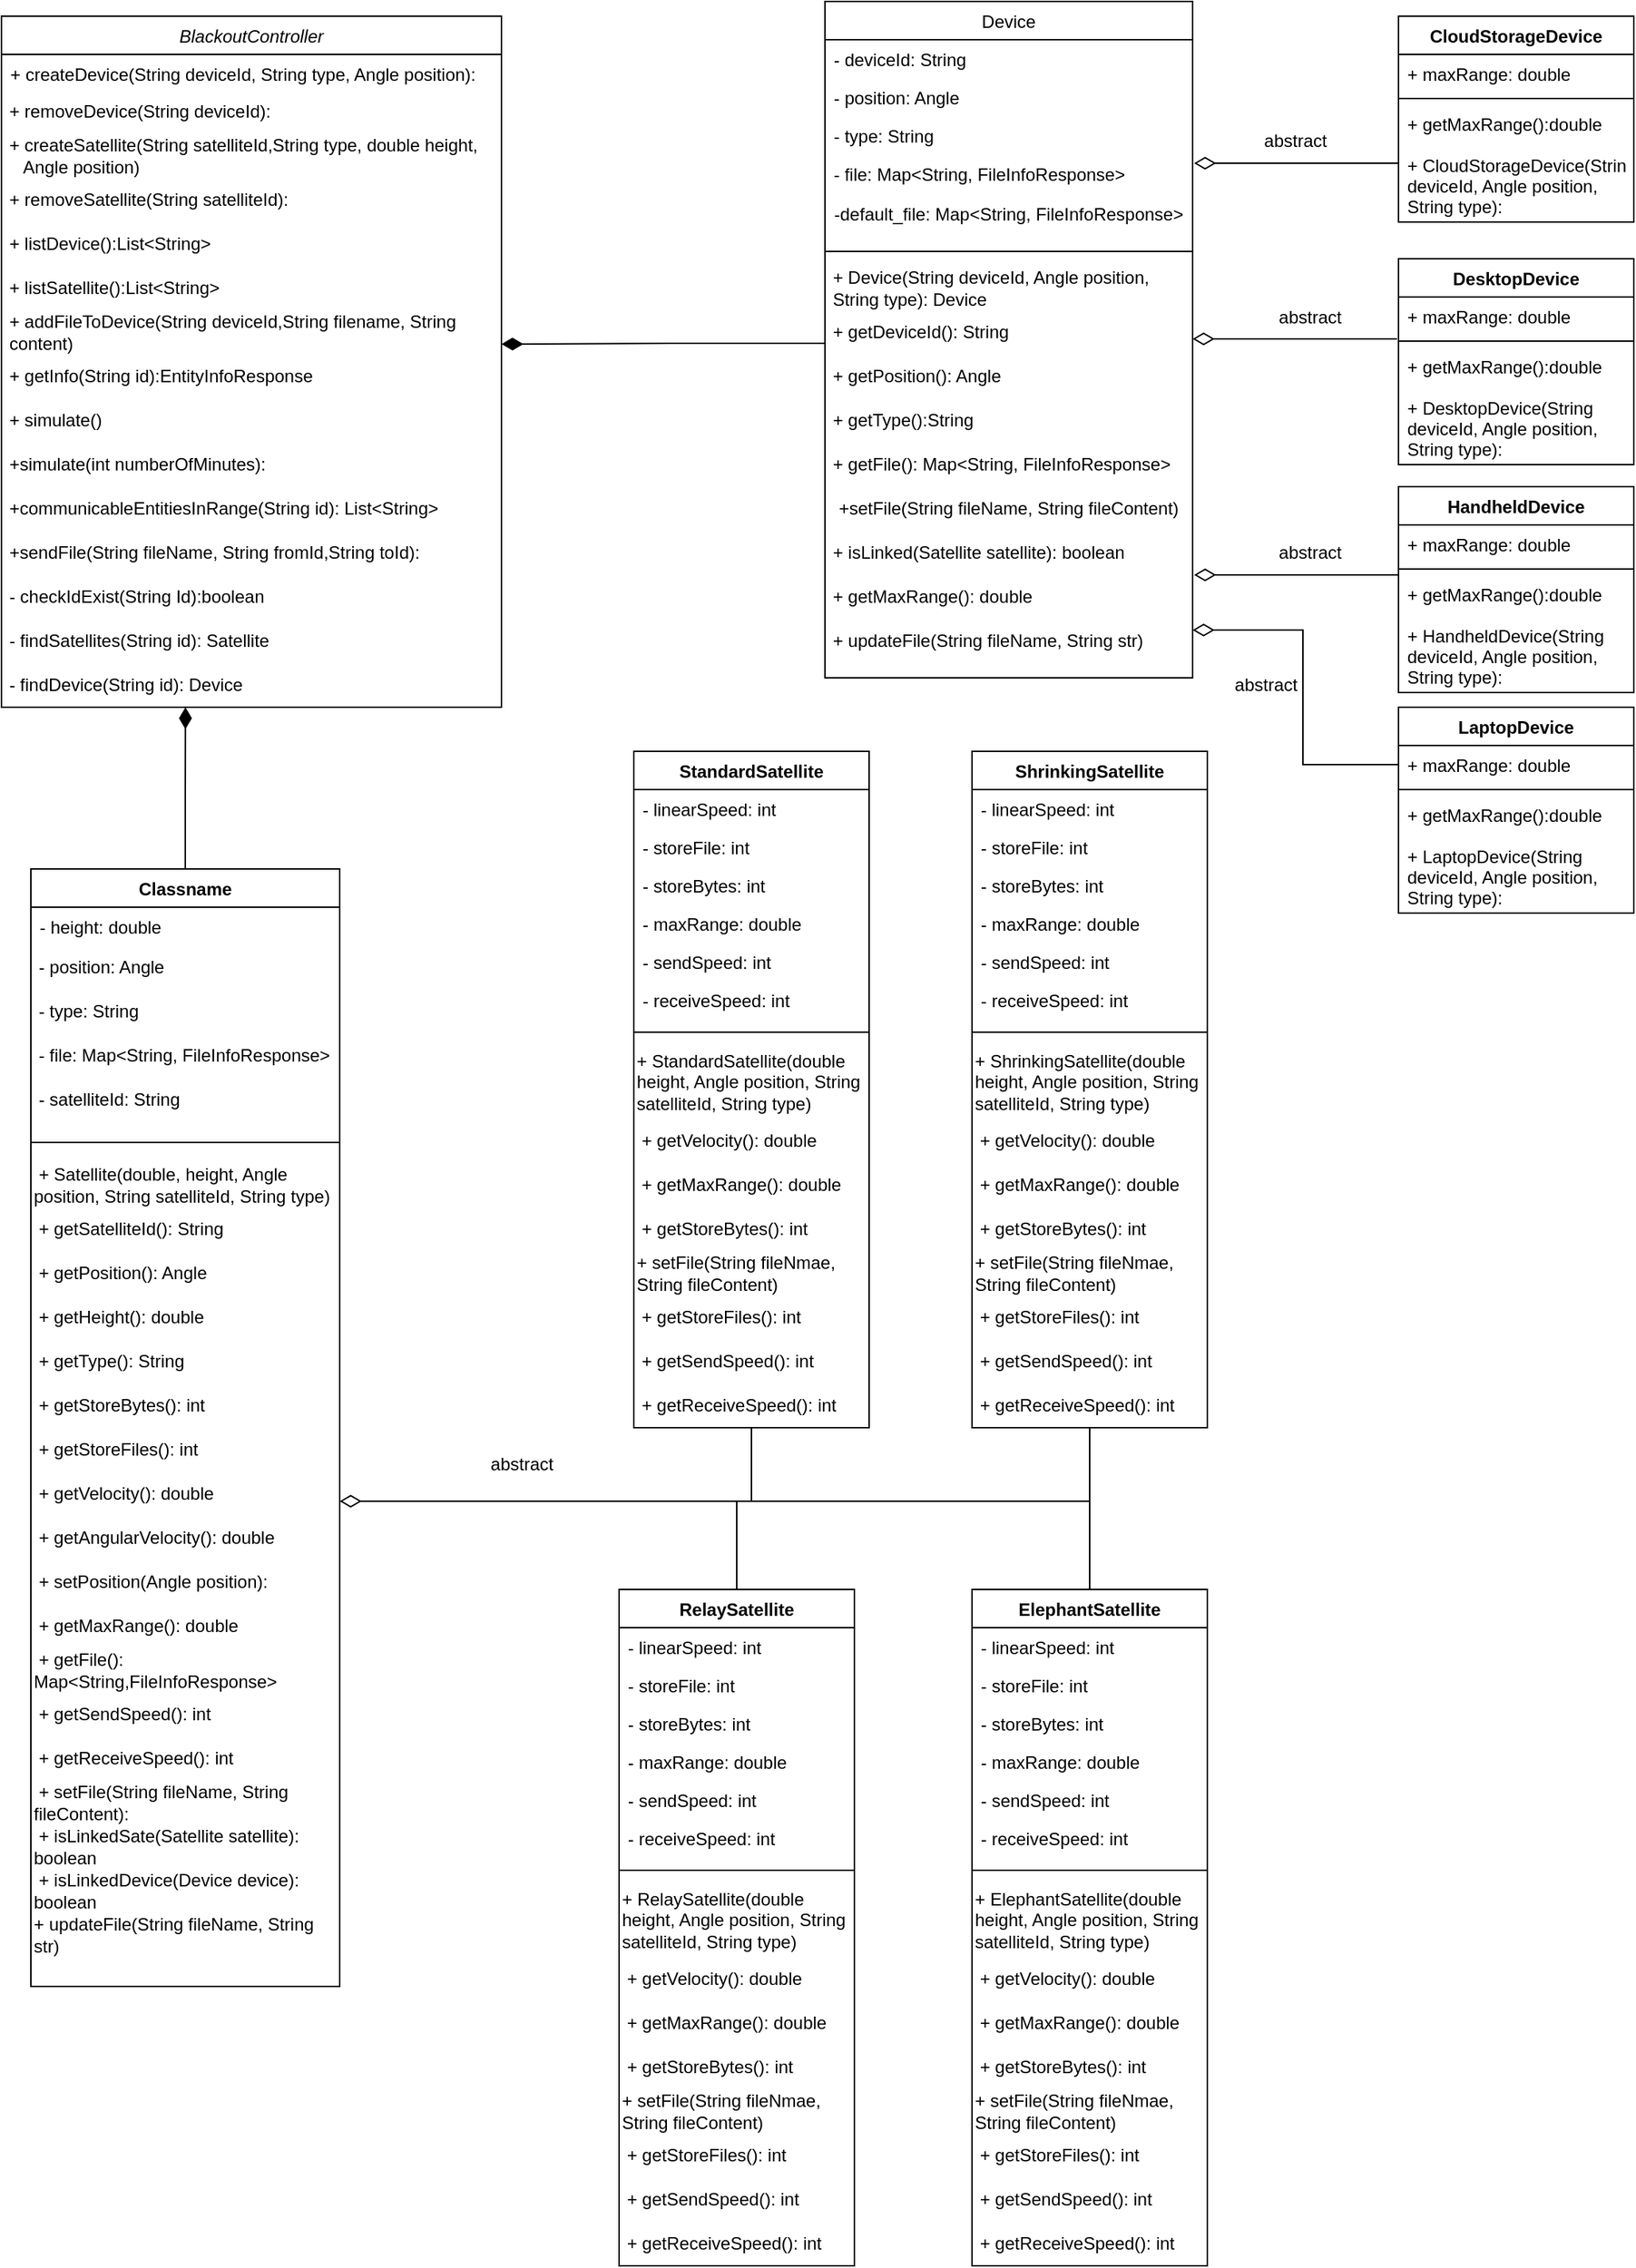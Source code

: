 <mxfile version="15.4.3" type="github">
  <diagram id="C5RBs43oDa-KdzZeNtuy" name="Page-1">
    <mxGraphModel dx="1422" dy="800" grid="1" gridSize="10" guides="1" tooltips="1" connect="1" arrows="1" fold="1" page="1" pageScale="1" pageWidth="827" pageHeight="1169" math="0" shadow="0">
      <root>
        <mxCell id="WIyWlLk6GJQsqaUBKTNV-0" />
        <mxCell id="WIyWlLk6GJQsqaUBKTNV-1" parent="WIyWlLk6GJQsqaUBKTNV-0" />
        <mxCell id="zkfFHV4jXpPFQw0GAbJ--0" value="BlackoutController" style="swimlane;fontStyle=2;align=center;verticalAlign=top;childLayout=stackLayout;horizontal=1;startSize=26;horizontalStack=0;resizeParent=1;resizeLast=0;collapsible=1;marginBottom=0;rounded=0;shadow=0;strokeWidth=1;" parent="WIyWlLk6GJQsqaUBKTNV-1" vertex="1">
          <mxGeometry x="30" y="10" width="340" height="470" as="geometry">
            <mxRectangle x="230" y="140" width="160" height="26" as="alternateBounds" />
          </mxGeometry>
        </mxCell>
        <mxCell id="zkfFHV4jXpPFQw0GAbJ--2" value="+ createDevice(String deviceId, String type, Angle position):" style="text;align=left;verticalAlign=top;spacingLeft=4;spacingRight=4;overflow=hidden;rotatable=0;points=[[0,0.5],[1,0.5]];portConstraint=eastwest;rounded=0;shadow=0;html=0;" parent="zkfFHV4jXpPFQw0GAbJ--0" vertex="1">
          <mxGeometry y="26" width="340" height="24" as="geometry" />
        </mxCell>
        <mxCell id="e4m-j2ss9lmUibt1OsKQ-3" value="&amp;nbsp;+ removeDevice(String deviceId):" style="text;html=1;strokeColor=none;fillColor=none;align=left;verticalAlign=middle;whiteSpace=wrap;rounded=0;" vertex="1" parent="zkfFHV4jXpPFQw0GAbJ--0">
          <mxGeometry y="50" width="340" height="30" as="geometry" />
        </mxCell>
        <mxCell id="e4m-j2ss9lmUibt1OsKQ-4" value="&amp;nbsp;+ createSatellite(String satelliteId,String type, double height,&lt;br&gt;&amp;nbsp; &amp;nbsp; Angle position)" style="text;html=1;strokeColor=none;fillColor=none;align=left;verticalAlign=middle;whiteSpace=wrap;rounded=0;" vertex="1" parent="zkfFHV4jXpPFQw0GAbJ--0">
          <mxGeometry y="80" width="340" height="30" as="geometry" />
        </mxCell>
        <mxCell id="e4m-j2ss9lmUibt1OsKQ-5" value="&amp;nbsp;+ removeSatellite(String satelliteId):" style="text;html=1;strokeColor=none;fillColor=none;align=left;verticalAlign=middle;whiteSpace=wrap;rounded=0;" vertex="1" parent="zkfFHV4jXpPFQw0GAbJ--0">
          <mxGeometry y="110" width="340" height="30" as="geometry" />
        </mxCell>
        <mxCell id="e4m-j2ss9lmUibt1OsKQ-6" value="&amp;nbsp;+ listDevice():List&amp;lt;String&amp;gt;" style="text;html=1;strokeColor=none;fillColor=none;align=left;verticalAlign=middle;whiteSpace=wrap;rounded=0;" vertex="1" parent="zkfFHV4jXpPFQw0GAbJ--0">
          <mxGeometry y="140" width="340" height="30" as="geometry" />
        </mxCell>
        <mxCell id="e4m-j2ss9lmUibt1OsKQ-7" value="&amp;nbsp;+ listSatellite():List&amp;lt;String&amp;gt;" style="text;html=1;strokeColor=none;fillColor=none;align=left;verticalAlign=middle;whiteSpace=wrap;rounded=0;" vertex="1" parent="zkfFHV4jXpPFQw0GAbJ--0">
          <mxGeometry y="170" width="340" height="30" as="geometry" />
        </mxCell>
        <mxCell id="e4m-j2ss9lmUibt1OsKQ-8" value="&amp;nbsp;+ addFileToDevice(String deviceId,String filename, String&amp;nbsp; &amp;nbsp; &amp;nbsp; &amp;nbsp; &amp;nbsp;content)" style="text;html=1;strokeColor=none;fillColor=none;align=left;verticalAlign=middle;whiteSpace=wrap;rounded=0;" vertex="1" parent="zkfFHV4jXpPFQw0GAbJ--0">
          <mxGeometry y="200" width="340" height="30" as="geometry" />
        </mxCell>
        <mxCell id="e4m-j2ss9lmUibt1OsKQ-9" value="&amp;nbsp;+ getInfo(String id):EntityInfoResponse" style="text;html=1;strokeColor=none;fillColor=none;align=left;verticalAlign=middle;whiteSpace=wrap;rounded=0;" vertex="1" parent="zkfFHV4jXpPFQw0GAbJ--0">
          <mxGeometry y="230" width="340" height="30" as="geometry" />
        </mxCell>
        <mxCell id="e4m-j2ss9lmUibt1OsKQ-10" value="&amp;nbsp;+ simulate()" style="text;html=1;strokeColor=none;fillColor=none;align=left;verticalAlign=middle;whiteSpace=wrap;rounded=0;" vertex="1" parent="zkfFHV4jXpPFQw0GAbJ--0">
          <mxGeometry y="260" width="340" height="30" as="geometry" />
        </mxCell>
        <mxCell id="e4m-j2ss9lmUibt1OsKQ-11" value="&amp;nbsp;+simulate(int numberOfMinutes):" style="text;html=1;strokeColor=none;fillColor=none;align=left;verticalAlign=middle;whiteSpace=wrap;rounded=0;" vertex="1" parent="zkfFHV4jXpPFQw0GAbJ--0">
          <mxGeometry y="290" width="340" height="30" as="geometry" />
        </mxCell>
        <mxCell id="e4m-j2ss9lmUibt1OsKQ-12" value="&amp;nbsp;+communicableEntitiesInRange(String id): List&amp;lt;String&amp;gt;" style="text;html=1;strokeColor=none;fillColor=none;align=left;verticalAlign=middle;whiteSpace=wrap;rounded=0;" vertex="1" parent="zkfFHV4jXpPFQw0GAbJ--0">
          <mxGeometry y="320" width="340" height="30" as="geometry" />
        </mxCell>
        <mxCell id="e4m-j2ss9lmUibt1OsKQ-13" value="&amp;nbsp;+sendFile(String fileName, String fromId,String toId):" style="text;html=1;strokeColor=none;fillColor=none;align=left;verticalAlign=middle;whiteSpace=wrap;rounded=0;" vertex="1" parent="zkfFHV4jXpPFQw0GAbJ--0">
          <mxGeometry y="350" width="340" height="30" as="geometry" />
        </mxCell>
        <mxCell id="e4m-j2ss9lmUibt1OsKQ-14" value="&amp;nbsp;-&amp;nbsp;checkIdExist(String Id):boolean" style="text;html=1;strokeColor=none;fillColor=none;align=left;verticalAlign=middle;whiteSpace=wrap;rounded=0;" vertex="1" parent="zkfFHV4jXpPFQw0GAbJ--0">
          <mxGeometry y="380" width="340" height="30" as="geometry" />
        </mxCell>
        <mxCell id="e4m-j2ss9lmUibt1OsKQ-15" value="&amp;nbsp;- findSatellites(String id): Satellite" style="text;html=1;strokeColor=none;fillColor=none;align=left;verticalAlign=middle;whiteSpace=wrap;rounded=0;" vertex="1" parent="zkfFHV4jXpPFQw0GAbJ--0">
          <mxGeometry y="410" width="340" height="30" as="geometry" />
        </mxCell>
        <mxCell id="e4m-j2ss9lmUibt1OsKQ-16" value="&amp;nbsp;- findDevice(String id): Device" style="text;html=1;strokeColor=none;fillColor=none;align=left;verticalAlign=middle;whiteSpace=wrap;rounded=0;" vertex="1" parent="zkfFHV4jXpPFQw0GAbJ--0">
          <mxGeometry y="440" width="340" height="30" as="geometry" />
        </mxCell>
        <mxCell id="zkfFHV4jXpPFQw0GAbJ--17" value="Device" style="swimlane;fontStyle=0;align=center;verticalAlign=top;childLayout=stackLayout;horizontal=1;startSize=26;horizontalStack=0;resizeParent=1;resizeLast=0;collapsible=1;marginBottom=0;rounded=0;shadow=0;strokeWidth=1;" parent="WIyWlLk6GJQsqaUBKTNV-1" vertex="1">
          <mxGeometry x="590" width="250" height="460" as="geometry">
            <mxRectangle x="550" y="140" width="160" height="26" as="alternateBounds" />
          </mxGeometry>
        </mxCell>
        <mxCell id="zkfFHV4jXpPFQw0GAbJ--18" value="- deviceId: String" style="text;align=left;verticalAlign=top;spacingLeft=4;spacingRight=4;overflow=hidden;rotatable=0;points=[[0,0.5],[1,0.5]];portConstraint=eastwest;" parent="zkfFHV4jXpPFQw0GAbJ--17" vertex="1">
          <mxGeometry y="26" width="250" height="26" as="geometry" />
        </mxCell>
        <mxCell id="zkfFHV4jXpPFQw0GAbJ--19" value="- position: Angle" style="text;align=left;verticalAlign=top;spacingLeft=4;spacingRight=4;overflow=hidden;rotatable=0;points=[[0,0.5],[1,0.5]];portConstraint=eastwest;rounded=0;shadow=0;html=0;" parent="zkfFHV4jXpPFQw0GAbJ--17" vertex="1">
          <mxGeometry y="52" width="250" height="26" as="geometry" />
        </mxCell>
        <mxCell id="zkfFHV4jXpPFQw0GAbJ--21" value="- type: String" style="text;align=left;verticalAlign=top;spacingLeft=4;spacingRight=4;overflow=hidden;rotatable=0;points=[[0,0.5],[1,0.5]];portConstraint=eastwest;rounded=0;shadow=0;html=0;" parent="zkfFHV4jXpPFQw0GAbJ--17" vertex="1">
          <mxGeometry y="78" width="250" height="26" as="geometry" />
        </mxCell>
        <mxCell id="zkfFHV4jXpPFQw0GAbJ--22" value="- file: Map&lt;String, FileInfoResponse&gt;" style="text;align=left;verticalAlign=top;spacingLeft=4;spacingRight=4;overflow=hidden;rotatable=0;points=[[0,0.5],[1,0.5]];portConstraint=eastwest;rounded=0;shadow=0;html=0;" parent="zkfFHV4jXpPFQw0GAbJ--17" vertex="1">
          <mxGeometry y="104" width="250" height="26" as="geometry" />
        </mxCell>
        <mxCell id="e4m-j2ss9lmUibt1OsKQ-17" value="-default_file: Map&amp;lt;String, FileInfoResponse&amp;gt;" style="text;html=1;strokeColor=none;fillColor=none;align=center;verticalAlign=middle;whiteSpace=wrap;rounded=0;" vertex="1" parent="zkfFHV4jXpPFQw0GAbJ--17">
          <mxGeometry y="130" width="250" height="30" as="geometry" />
        </mxCell>
        <mxCell id="zkfFHV4jXpPFQw0GAbJ--23" value="" style="line;html=1;strokeWidth=1;align=left;verticalAlign=middle;spacingTop=-1;spacingLeft=3;spacingRight=3;rotatable=0;labelPosition=right;points=[];portConstraint=eastwest;" parent="zkfFHV4jXpPFQw0GAbJ--17" vertex="1">
          <mxGeometry y="160" width="250" height="20" as="geometry" />
        </mxCell>
        <mxCell id="e4m-j2ss9lmUibt1OsKQ-18" value="&amp;nbsp;+ Device(String deviceId, Angle position,&amp;nbsp; &amp;nbsp;String type): Device" style="text;html=1;strokeColor=none;fillColor=none;align=left;verticalAlign=middle;whiteSpace=wrap;rounded=0;" vertex="1" parent="zkfFHV4jXpPFQw0GAbJ--17">
          <mxGeometry y="180" width="250" height="30" as="geometry" />
        </mxCell>
        <mxCell id="e4m-j2ss9lmUibt1OsKQ-19" value="&amp;nbsp;+ getDeviceId(): String" style="text;html=1;strokeColor=none;fillColor=none;align=left;verticalAlign=middle;whiteSpace=wrap;rounded=0;" vertex="1" parent="zkfFHV4jXpPFQw0GAbJ--17">
          <mxGeometry y="210" width="250" height="30" as="geometry" />
        </mxCell>
        <mxCell id="e4m-j2ss9lmUibt1OsKQ-20" value="&amp;nbsp;+ getPosition(): Angle" style="text;html=1;strokeColor=none;fillColor=none;align=left;verticalAlign=middle;whiteSpace=wrap;rounded=0;" vertex="1" parent="zkfFHV4jXpPFQw0GAbJ--17">
          <mxGeometry y="240" width="250" height="30" as="geometry" />
        </mxCell>
        <mxCell id="e4m-j2ss9lmUibt1OsKQ-21" value="&amp;nbsp;+ getType():String" style="text;html=1;strokeColor=none;fillColor=none;align=left;verticalAlign=middle;whiteSpace=wrap;rounded=0;" vertex="1" parent="zkfFHV4jXpPFQw0GAbJ--17">
          <mxGeometry y="270" width="250" height="30" as="geometry" />
        </mxCell>
        <mxCell id="e4m-j2ss9lmUibt1OsKQ-22" value="&amp;nbsp;+ getFile(): Map&amp;lt;String, FileInfoResponse&amp;gt;" style="text;html=1;strokeColor=none;fillColor=none;align=left;verticalAlign=middle;whiteSpace=wrap;rounded=0;" vertex="1" parent="zkfFHV4jXpPFQw0GAbJ--17">
          <mxGeometry y="300" width="250" height="30" as="geometry" />
        </mxCell>
        <mxCell id="e4m-j2ss9lmUibt1OsKQ-23" value="+setFile(String fileName, String fileContent)" style="text;html=1;strokeColor=none;fillColor=none;align=center;verticalAlign=middle;whiteSpace=wrap;rounded=0;" vertex="1" parent="zkfFHV4jXpPFQw0GAbJ--17">
          <mxGeometry y="330" width="250" height="30" as="geometry" />
        </mxCell>
        <mxCell id="e4m-j2ss9lmUibt1OsKQ-24" value="&amp;nbsp;+ isLinked(Satellite satellite): boolean" style="text;html=1;strokeColor=none;fillColor=none;align=left;verticalAlign=middle;whiteSpace=wrap;rounded=0;" vertex="1" parent="zkfFHV4jXpPFQw0GAbJ--17">
          <mxGeometry y="360" width="250" height="30" as="geometry" />
        </mxCell>
        <mxCell id="e4m-j2ss9lmUibt1OsKQ-25" value="&amp;nbsp;+ getMaxRange(): double" style="text;html=1;strokeColor=none;fillColor=none;align=left;verticalAlign=middle;whiteSpace=wrap;rounded=0;" vertex="1" parent="zkfFHV4jXpPFQw0GAbJ--17">
          <mxGeometry y="390" width="250" height="30" as="geometry" />
        </mxCell>
        <mxCell id="e4m-j2ss9lmUibt1OsKQ-26" value="&amp;nbsp;+ updateFile(String fileName, String str)" style="text;html=1;strokeColor=none;fillColor=none;align=left;verticalAlign=middle;whiteSpace=wrap;rounded=0;" vertex="1" parent="zkfFHV4jXpPFQw0GAbJ--17">
          <mxGeometry y="420" width="250" height="30" as="geometry" />
        </mxCell>
        <mxCell id="e4m-j2ss9lmUibt1OsKQ-27" value="CloudStorageDevice" style="swimlane;fontStyle=1;align=center;verticalAlign=top;childLayout=stackLayout;horizontal=1;startSize=26;horizontalStack=0;resizeParent=1;resizeParentMax=0;resizeLast=0;collapsible=1;marginBottom=0;" vertex="1" parent="WIyWlLk6GJQsqaUBKTNV-1">
          <mxGeometry x="980" y="10" width="160" height="140" as="geometry" />
        </mxCell>
        <mxCell id="e4m-j2ss9lmUibt1OsKQ-28" value="+ maxRange: double" style="text;strokeColor=none;fillColor=none;align=left;verticalAlign=top;spacingLeft=4;spacingRight=4;overflow=hidden;rotatable=0;points=[[0,0.5],[1,0.5]];portConstraint=eastwest;" vertex="1" parent="e4m-j2ss9lmUibt1OsKQ-27">
          <mxGeometry y="26" width="160" height="26" as="geometry" />
        </mxCell>
        <mxCell id="e4m-j2ss9lmUibt1OsKQ-29" value="" style="line;strokeWidth=1;fillColor=none;align=left;verticalAlign=middle;spacingTop=-1;spacingLeft=3;spacingRight=3;rotatable=0;labelPosition=right;points=[];portConstraint=eastwest;" vertex="1" parent="e4m-j2ss9lmUibt1OsKQ-27">
          <mxGeometry y="52" width="160" height="8" as="geometry" />
        </mxCell>
        <mxCell id="e4m-j2ss9lmUibt1OsKQ-30" value="+ getMaxRange():double&#xa;&#xa;+ CloudStorageDevice(String &#xa;deviceId, Angle position, &#xa;String type): " style="text;strokeColor=none;fillColor=none;align=left;verticalAlign=top;spacingLeft=4;spacingRight=4;overflow=hidden;rotatable=0;points=[[0,0.5],[1,0.5]];portConstraint=eastwest;" vertex="1" parent="e4m-j2ss9lmUibt1OsKQ-27">
          <mxGeometry y="60" width="160" height="80" as="geometry" />
        </mxCell>
        <mxCell id="e4m-j2ss9lmUibt1OsKQ-31" value="DesktopDevice" style="swimlane;fontStyle=1;align=center;verticalAlign=top;childLayout=stackLayout;horizontal=1;startSize=26;horizontalStack=0;resizeParent=1;resizeParentMax=0;resizeLast=0;collapsible=1;marginBottom=0;" vertex="1" parent="WIyWlLk6GJQsqaUBKTNV-1">
          <mxGeometry x="980" y="175" width="160" height="140" as="geometry" />
        </mxCell>
        <mxCell id="e4m-j2ss9lmUibt1OsKQ-32" value="+ maxRange: double" style="text;strokeColor=none;fillColor=none;align=left;verticalAlign=top;spacingLeft=4;spacingRight=4;overflow=hidden;rotatable=0;points=[[0,0.5],[1,0.5]];portConstraint=eastwest;" vertex="1" parent="e4m-j2ss9lmUibt1OsKQ-31">
          <mxGeometry y="26" width="160" height="26" as="geometry" />
        </mxCell>
        <mxCell id="e4m-j2ss9lmUibt1OsKQ-33" value="" style="line;strokeWidth=1;fillColor=none;align=left;verticalAlign=middle;spacingTop=-1;spacingLeft=3;spacingRight=3;rotatable=0;labelPosition=right;points=[];portConstraint=eastwest;" vertex="1" parent="e4m-j2ss9lmUibt1OsKQ-31">
          <mxGeometry y="52" width="160" height="8" as="geometry" />
        </mxCell>
        <mxCell id="e4m-j2ss9lmUibt1OsKQ-34" value="+ getMaxRange():double&#xa;&#xa;+ DesktopDevice(String &#xa;deviceId, Angle position, &#xa;String type): " style="text;strokeColor=none;fillColor=none;align=left;verticalAlign=top;spacingLeft=4;spacingRight=4;overflow=hidden;rotatable=0;points=[[0,0.5],[1,0.5]];portConstraint=eastwest;" vertex="1" parent="e4m-j2ss9lmUibt1OsKQ-31">
          <mxGeometry y="60" width="160" height="80" as="geometry" />
        </mxCell>
        <mxCell id="e4m-j2ss9lmUibt1OsKQ-35" value="HandheldDevice" style="swimlane;fontStyle=1;align=center;verticalAlign=top;childLayout=stackLayout;horizontal=1;startSize=26;horizontalStack=0;resizeParent=1;resizeParentMax=0;resizeLast=0;collapsible=1;marginBottom=0;" vertex="1" parent="WIyWlLk6GJQsqaUBKTNV-1">
          <mxGeometry x="980" y="330" width="160" height="140" as="geometry" />
        </mxCell>
        <mxCell id="e4m-j2ss9lmUibt1OsKQ-36" value="+ maxRange: double" style="text;strokeColor=none;fillColor=none;align=left;verticalAlign=top;spacingLeft=4;spacingRight=4;overflow=hidden;rotatable=0;points=[[0,0.5],[1,0.5]];portConstraint=eastwest;" vertex="1" parent="e4m-j2ss9lmUibt1OsKQ-35">
          <mxGeometry y="26" width="160" height="26" as="geometry" />
        </mxCell>
        <mxCell id="e4m-j2ss9lmUibt1OsKQ-37" value="" style="line;strokeWidth=1;fillColor=none;align=left;verticalAlign=middle;spacingTop=-1;spacingLeft=3;spacingRight=3;rotatable=0;labelPosition=right;points=[];portConstraint=eastwest;" vertex="1" parent="e4m-j2ss9lmUibt1OsKQ-35">
          <mxGeometry y="52" width="160" height="8" as="geometry" />
        </mxCell>
        <mxCell id="e4m-j2ss9lmUibt1OsKQ-38" value="+ getMaxRange():double&#xa;&#xa;+ HandheldDevice(String &#xa;deviceId, Angle position, &#xa;String type): " style="text;strokeColor=none;fillColor=none;align=left;verticalAlign=top;spacingLeft=4;spacingRight=4;overflow=hidden;rotatable=0;points=[[0,0.5],[1,0.5]];portConstraint=eastwest;" vertex="1" parent="e4m-j2ss9lmUibt1OsKQ-35">
          <mxGeometry y="60" width="160" height="80" as="geometry" />
        </mxCell>
        <mxCell id="e4m-j2ss9lmUibt1OsKQ-39" value="LaptopDevice" style="swimlane;fontStyle=1;align=center;verticalAlign=top;childLayout=stackLayout;horizontal=1;startSize=26;horizontalStack=0;resizeParent=1;resizeParentMax=0;resizeLast=0;collapsible=1;marginBottom=0;" vertex="1" parent="WIyWlLk6GJQsqaUBKTNV-1">
          <mxGeometry x="980" y="480" width="160" height="140" as="geometry" />
        </mxCell>
        <mxCell id="e4m-j2ss9lmUibt1OsKQ-40" value="+ maxRange: double" style="text;strokeColor=none;fillColor=none;align=left;verticalAlign=top;spacingLeft=4;spacingRight=4;overflow=hidden;rotatable=0;points=[[0,0.5],[1,0.5]];portConstraint=eastwest;" vertex="1" parent="e4m-j2ss9lmUibt1OsKQ-39">
          <mxGeometry y="26" width="160" height="26" as="geometry" />
        </mxCell>
        <mxCell id="e4m-j2ss9lmUibt1OsKQ-41" value="" style="line;strokeWidth=1;fillColor=none;align=left;verticalAlign=middle;spacingTop=-1;spacingLeft=3;spacingRight=3;rotatable=0;labelPosition=right;points=[];portConstraint=eastwest;" vertex="1" parent="e4m-j2ss9lmUibt1OsKQ-39">
          <mxGeometry y="52" width="160" height="8" as="geometry" />
        </mxCell>
        <mxCell id="e4m-j2ss9lmUibt1OsKQ-42" value="+ getMaxRange():double&#xa;&#xa;+ LaptopDevice(String &#xa;deviceId, Angle position, &#xa;String type): " style="text;strokeColor=none;fillColor=none;align=left;verticalAlign=top;spacingLeft=4;spacingRight=4;overflow=hidden;rotatable=0;points=[[0,0.5],[1,0.5]];portConstraint=eastwest;" vertex="1" parent="e4m-j2ss9lmUibt1OsKQ-39">
          <mxGeometry y="60" width="160" height="80" as="geometry" />
        </mxCell>
        <mxCell id="e4m-j2ss9lmUibt1OsKQ-43" style="edgeStyle=orthogonalEdgeStyle;rounded=0;orthogonalLoop=1;jettySize=auto;html=1;exitX=0;exitY=0.5;exitDx=0;exitDy=0;entryX=1.004;entryY=0.231;entryDx=0;entryDy=0;entryPerimeter=0;endArrow=diamondThin;endFill=0;strokeWidth=1;endSize=12;" edge="1" parent="WIyWlLk6GJQsqaUBKTNV-1" source="e4m-j2ss9lmUibt1OsKQ-30" target="zkfFHV4jXpPFQw0GAbJ--22">
          <mxGeometry relative="1" as="geometry" />
        </mxCell>
        <mxCell id="e4m-j2ss9lmUibt1OsKQ-44" style="edgeStyle=orthogonalEdgeStyle;rounded=0;orthogonalLoop=1;jettySize=auto;html=1;exitX=0;exitY=0.5;exitDx=0;exitDy=0;entryX=1.004;entryY=0.231;entryDx=0;entryDy=0;entryPerimeter=0;endArrow=diamondThin;endFill=0;strokeWidth=1;endSize=12;" edge="1" parent="WIyWlLk6GJQsqaUBKTNV-1">
          <mxGeometry relative="1" as="geometry">
            <mxPoint x="979" y="229.5" as="sourcePoint" />
            <mxPoint x="840" y="229.506" as="targetPoint" />
          </mxGeometry>
        </mxCell>
        <mxCell id="e4m-j2ss9lmUibt1OsKQ-45" style="edgeStyle=orthogonalEdgeStyle;rounded=0;orthogonalLoop=1;jettySize=auto;html=1;exitX=0;exitY=0.5;exitDx=0;exitDy=0;entryX=1.004;entryY=0.231;entryDx=0;entryDy=0;entryPerimeter=0;endArrow=diamondThin;endFill=0;strokeWidth=1;endSize=12;" edge="1" parent="WIyWlLk6GJQsqaUBKTNV-1">
          <mxGeometry relative="1" as="geometry">
            <mxPoint x="980" y="390" as="sourcePoint" />
            <mxPoint x="841" y="390.006" as="targetPoint" />
          </mxGeometry>
        </mxCell>
        <mxCell id="e4m-j2ss9lmUibt1OsKQ-46" style="edgeStyle=orthogonalEdgeStyle;rounded=0;orthogonalLoop=1;jettySize=auto;html=1;exitX=0;exitY=0.5;exitDx=0;exitDy=0;entryX=1;entryY=0.25;entryDx=0;entryDy=0;endArrow=diamondThin;endFill=0;endSize=12;strokeWidth=1;" edge="1" parent="WIyWlLk6GJQsqaUBKTNV-1" source="e4m-j2ss9lmUibt1OsKQ-40" target="e4m-j2ss9lmUibt1OsKQ-26">
          <mxGeometry relative="1" as="geometry" />
        </mxCell>
        <mxCell id="e4m-j2ss9lmUibt1OsKQ-47" value="abstract" style="text;html=1;strokeColor=none;fillColor=none;align=center;verticalAlign=middle;whiteSpace=wrap;rounded=0;" vertex="1" parent="WIyWlLk6GJQsqaUBKTNV-1">
          <mxGeometry x="880" y="80" width="60" height="30" as="geometry" />
        </mxCell>
        <mxCell id="e4m-j2ss9lmUibt1OsKQ-48" value="abstract" style="text;html=1;strokeColor=none;fillColor=none;align=center;verticalAlign=middle;whiteSpace=wrap;rounded=0;" vertex="1" parent="WIyWlLk6GJQsqaUBKTNV-1">
          <mxGeometry x="890" y="200" width="60" height="30" as="geometry" />
        </mxCell>
        <mxCell id="e4m-j2ss9lmUibt1OsKQ-49" value="abstract" style="text;html=1;strokeColor=none;fillColor=none;align=center;verticalAlign=middle;whiteSpace=wrap;rounded=0;" vertex="1" parent="WIyWlLk6GJQsqaUBKTNV-1">
          <mxGeometry x="890" y="360" width="60" height="30" as="geometry" />
        </mxCell>
        <mxCell id="e4m-j2ss9lmUibt1OsKQ-50" value="abstract" style="text;html=1;strokeColor=none;fillColor=none;align=center;verticalAlign=middle;whiteSpace=wrap;rounded=0;" vertex="1" parent="WIyWlLk6GJQsqaUBKTNV-1">
          <mxGeometry x="860" y="450" width="60" height="30" as="geometry" />
        </mxCell>
        <mxCell id="e4m-j2ss9lmUibt1OsKQ-172" style="edgeStyle=orthogonalEdgeStyle;rounded=0;orthogonalLoop=1;jettySize=auto;html=1;exitX=0.5;exitY=0;exitDx=0;exitDy=0;entryX=0.368;entryY=1;entryDx=0;entryDy=0;entryPerimeter=0;endArrow=diamondThin;endFill=1;endSize=12;strokeWidth=1;" edge="1" parent="WIyWlLk6GJQsqaUBKTNV-1" source="e4m-j2ss9lmUibt1OsKQ-67" target="e4m-j2ss9lmUibt1OsKQ-16">
          <mxGeometry relative="1" as="geometry" />
        </mxCell>
        <mxCell id="e4m-j2ss9lmUibt1OsKQ-67" value="Classname" style="swimlane;fontStyle=1;align=center;verticalAlign=top;childLayout=stackLayout;horizontal=1;startSize=26;horizontalStack=0;resizeParent=1;resizeParentMax=0;resizeLast=0;collapsible=1;marginBottom=0;" vertex="1" parent="WIyWlLk6GJQsqaUBKTNV-1">
          <mxGeometry x="50" y="590" width="210" height="760" as="geometry" />
        </mxCell>
        <mxCell id="e4m-j2ss9lmUibt1OsKQ-71" value="- height: double" style="text;strokeColor=none;fillColor=none;align=left;verticalAlign=top;spacingLeft=4;spacingRight=4;overflow=hidden;rotatable=0;points=[[0,0.5],[1,0.5]];portConstraint=eastwest;" vertex="1" parent="e4m-j2ss9lmUibt1OsKQ-67">
          <mxGeometry y="26" width="210" height="26" as="geometry" />
        </mxCell>
        <mxCell id="e4m-j2ss9lmUibt1OsKQ-55" value="&amp;nbsp;- position: Angle" style="text;html=1;strokeColor=none;fillColor=none;align=left;verticalAlign=middle;whiteSpace=wrap;rounded=0;" vertex="1" parent="e4m-j2ss9lmUibt1OsKQ-67">
          <mxGeometry y="52" width="210" height="30" as="geometry" />
        </mxCell>
        <mxCell id="e4m-j2ss9lmUibt1OsKQ-72" value="&amp;nbsp;- type: String" style="text;html=1;strokeColor=none;fillColor=none;align=left;verticalAlign=middle;whiteSpace=wrap;rounded=0;" vertex="1" parent="e4m-j2ss9lmUibt1OsKQ-67">
          <mxGeometry y="82" width="210" height="30" as="geometry" />
        </mxCell>
        <mxCell id="e4m-j2ss9lmUibt1OsKQ-73" value="&amp;nbsp;- file: Map&amp;lt;String, FileInfoResponse&amp;gt;" style="text;html=1;strokeColor=none;fillColor=none;align=left;verticalAlign=middle;whiteSpace=wrap;rounded=0;" vertex="1" parent="e4m-j2ss9lmUibt1OsKQ-67">
          <mxGeometry y="112" width="210" height="30" as="geometry" />
        </mxCell>
        <mxCell id="e4m-j2ss9lmUibt1OsKQ-74" value="&amp;nbsp;- satelliteId: String" style="text;html=1;strokeColor=none;fillColor=none;align=left;verticalAlign=middle;whiteSpace=wrap;rounded=0;" vertex="1" parent="e4m-j2ss9lmUibt1OsKQ-67">
          <mxGeometry y="142" width="210" height="30" as="geometry" />
        </mxCell>
        <mxCell id="e4m-j2ss9lmUibt1OsKQ-69" value="" style="line;strokeWidth=1;fillColor=none;align=left;verticalAlign=middle;spacingTop=-1;spacingLeft=3;spacingRight=3;rotatable=0;labelPosition=right;points=[];portConstraint=eastwest;" vertex="1" parent="e4m-j2ss9lmUibt1OsKQ-67">
          <mxGeometry y="172" width="210" height="28" as="geometry" />
        </mxCell>
        <mxCell id="e4m-j2ss9lmUibt1OsKQ-75" value="&amp;nbsp;+ Satellite(double, height, Angle position, String satelliteId, String type)" style="text;html=1;strokeColor=none;fillColor=none;align=left;verticalAlign=middle;whiteSpace=wrap;rounded=0;" vertex="1" parent="e4m-j2ss9lmUibt1OsKQ-67">
          <mxGeometry y="200" width="210" height="30" as="geometry" />
        </mxCell>
        <mxCell id="e4m-j2ss9lmUibt1OsKQ-76" value="&amp;nbsp;+ getSatelliteId(): String" style="text;html=1;strokeColor=none;fillColor=none;align=left;verticalAlign=middle;whiteSpace=wrap;rounded=0;" vertex="1" parent="e4m-j2ss9lmUibt1OsKQ-67">
          <mxGeometry y="230" width="210" height="30" as="geometry" />
        </mxCell>
        <mxCell id="e4m-j2ss9lmUibt1OsKQ-77" value="&amp;nbsp;+ getPosition(): Angle" style="text;html=1;strokeColor=none;fillColor=none;align=left;verticalAlign=middle;whiteSpace=wrap;rounded=0;" vertex="1" parent="e4m-j2ss9lmUibt1OsKQ-67">
          <mxGeometry y="260" width="210" height="30" as="geometry" />
        </mxCell>
        <mxCell id="e4m-j2ss9lmUibt1OsKQ-78" value="&amp;nbsp;+ getHeight(): double" style="text;html=1;strokeColor=none;fillColor=none;align=left;verticalAlign=middle;whiteSpace=wrap;rounded=0;" vertex="1" parent="e4m-j2ss9lmUibt1OsKQ-67">
          <mxGeometry y="290" width="210" height="30" as="geometry" />
        </mxCell>
        <mxCell id="e4m-j2ss9lmUibt1OsKQ-79" value="&amp;nbsp;+ getType(): String" style="text;html=1;strokeColor=none;fillColor=none;align=left;verticalAlign=middle;whiteSpace=wrap;rounded=0;" vertex="1" parent="e4m-j2ss9lmUibt1OsKQ-67">
          <mxGeometry y="320" width="210" height="30" as="geometry" />
        </mxCell>
        <mxCell id="e4m-j2ss9lmUibt1OsKQ-80" value="&amp;nbsp;+ getStoreBytes(): int" style="text;html=1;strokeColor=none;fillColor=none;align=left;verticalAlign=middle;whiteSpace=wrap;rounded=0;" vertex="1" parent="e4m-j2ss9lmUibt1OsKQ-67">
          <mxGeometry y="350" width="210" height="30" as="geometry" />
        </mxCell>
        <mxCell id="e4m-j2ss9lmUibt1OsKQ-81" value="&amp;nbsp;+ getStoreFiles(): int" style="text;html=1;strokeColor=none;fillColor=none;align=left;verticalAlign=middle;whiteSpace=wrap;rounded=0;" vertex="1" parent="e4m-j2ss9lmUibt1OsKQ-67">
          <mxGeometry y="380" width="210" height="30" as="geometry" />
        </mxCell>
        <mxCell id="e4m-j2ss9lmUibt1OsKQ-82" value="&amp;nbsp;+ getVelocity(): double" style="text;html=1;strokeColor=none;fillColor=none;align=left;verticalAlign=middle;whiteSpace=wrap;rounded=0;" vertex="1" parent="e4m-j2ss9lmUibt1OsKQ-67">
          <mxGeometry y="410" width="210" height="30" as="geometry" />
        </mxCell>
        <mxCell id="e4m-j2ss9lmUibt1OsKQ-83" value="&amp;nbsp;+ getAngularVelocity(): double" style="text;html=1;strokeColor=none;fillColor=none;align=left;verticalAlign=middle;whiteSpace=wrap;rounded=0;" vertex="1" parent="e4m-j2ss9lmUibt1OsKQ-67">
          <mxGeometry y="440" width="210" height="30" as="geometry" />
        </mxCell>
        <mxCell id="e4m-j2ss9lmUibt1OsKQ-84" value="&amp;nbsp;+ setPosition(Angle position):" style="text;html=1;strokeColor=none;fillColor=none;align=left;verticalAlign=middle;whiteSpace=wrap;rounded=0;" vertex="1" parent="e4m-j2ss9lmUibt1OsKQ-67">
          <mxGeometry y="470" width="210" height="30" as="geometry" />
        </mxCell>
        <mxCell id="e4m-j2ss9lmUibt1OsKQ-85" value="&amp;nbsp;+ getMaxRange(): double" style="text;html=1;strokeColor=none;fillColor=none;align=left;verticalAlign=middle;whiteSpace=wrap;rounded=0;" vertex="1" parent="e4m-j2ss9lmUibt1OsKQ-67">
          <mxGeometry y="500" width="210" height="30" as="geometry" />
        </mxCell>
        <mxCell id="e4m-j2ss9lmUibt1OsKQ-87" value="&amp;nbsp;+ getFile(): Map&amp;lt;String,FileInfoResponse&amp;gt;" style="text;html=1;strokeColor=none;fillColor=none;align=left;verticalAlign=middle;whiteSpace=wrap;rounded=0;" vertex="1" parent="e4m-j2ss9lmUibt1OsKQ-67">
          <mxGeometry y="530" width="210" height="30" as="geometry" />
        </mxCell>
        <mxCell id="e4m-j2ss9lmUibt1OsKQ-88" value="&amp;nbsp;+ getSendSpeed(): int" style="text;html=1;strokeColor=none;fillColor=none;align=left;verticalAlign=middle;whiteSpace=wrap;rounded=0;" vertex="1" parent="e4m-j2ss9lmUibt1OsKQ-67">
          <mxGeometry y="560" width="210" height="30" as="geometry" />
        </mxCell>
        <mxCell id="e4m-j2ss9lmUibt1OsKQ-89" value="&amp;nbsp;+ getReceiveSpeed(): int" style="text;html=1;strokeColor=none;fillColor=none;align=left;verticalAlign=middle;whiteSpace=wrap;rounded=0;" vertex="1" parent="e4m-j2ss9lmUibt1OsKQ-67">
          <mxGeometry y="590" width="210" height="30" as="geometry" />
        </mxCell>
        <mxCell id="e4m-j2ss9lmUibt1OsKQ-90" value="&amp;nbsp;+ setFile(String fileName, String fileContent):" style="text;html=1;strokeColor=none;fillColor=none;align=left;verticalAlign=middle;whiteSpace=wrap;rounded=0;" vertex="1" parent="e4m-j2ss9lmUibt1OsKQ-67">
          <mxGeometry y="620" width="210" height="30" as="geometry" />
        </mxCell>
        <mxCell id="e4m-j2ss9lmUibt1OsKQ-91" value="&amp;nbsp;+ isLinkedSate(Satellite satellite): boolean" style="text;html=1;strokeColor=none;fillColor=none;align=left;verticalAlign=middle;whiteSpace=wrap;rounded=0;" vertex="1" parent="e4m-j2ss9lmUibt1OsKQ-67">
          <mxGeometry y="650" width="210" height="30" as="geometry" />
        </mxCell>
        <mxCell id="e4m-j2ss9lmUibt1OsKQ-93" value="&amp;nbsp;+ isLinkedDevice(Device device): boolean" style="text;html=1;strokeColor=none;fillColor=none;align=left;verticalAlign=middle;whiteSpace=wrap;rounded=0;" vertex="1" parent="e4m-j2ss9lmUibt1OsKQ-67">
          <mxGeometry y="680" width="210" height="30" as="geometry" />
        </mxCell>
        <mxCell id="e4m-j2ss9lmUibt1OsKQ-94" value="+ updateFile(String fileName, String str)" style="text;html=1;strokeColor=none;fillColor=none;align=left;verticalAlign=middle;whiteSpace=wrap;rounded=0;" vertex="1" parent="e4m-j2ss9lmUibt1OsKQ-67">
          <mxGeometry y="710" width="210" height="30" as="geometry" />
        </mxCell>
        <mxCell id="e4m-j2ss9lmUibt1OsKQ-68" value="&#xa;&#xa;&#xa;" style="text;strokeColor=none;fillColor=none;align=left;verticalAlign=top;spacingLeft=4;spacingRight=4;overflow=hidden;rotatable=0;points=[[0,0.5],[1,0.5]];portConstraint=eastwest;" vertex="1" parent="e4m-j2ss9lmUibt1OsKQ-67">
          <mxGeometry y="740" width="210" height="20" as="geometry" />
        </mxCell>
        <mxCell id="e4m-j2ss9lmUibt1OsKQ-95" value="StandardSatellite" style="swimlane;fontStyle=1;align=center;verticalAlign=top;childLayout=stackLayout;horizontal=1;startSize=26;horizontalStack=0;resizeParent=1;resizeParentMax=0;resizeLast=0;collapsible=1;marginBottom=0;" vertex="1" parent="WIyWlLk6GJQsqaUBKTNV-1">
          <mxGeometry x="460" y="510" width="160" height="460" as="geometry" />
        </mxCell>
        <mxCell id="e4m-j2ss9lmUibt1OsKQ-96" value="- linearSpeed: int" style="text;strokeColor=none;fillColor=none;align=left;verticalAlign=top;spacingLeft=4;spacingRight=4;overflow=hidden;rotatable=0;points=[[0,0.5],[1,0.5]];portConstraint=eastwest;" vertex="1" parent="e4m-j2ss9lmUibt1OsKQ-95">
          <mxGeometry y="26" width="160" height="26" as="geometry" />
        </mxCell>
        <mxCell id="e4m-j2ss9lmUibt1OsKQ-99" value="- storeFile: int" style="text;strokeColor=none;fillColor=none;align=left;verticalAlign=top;spacingLeft=4;spacingRight=4;overflow=hidden;rotatable=0;points=[[0,0.5],[1,0.5]];portConstraint=eastwest;" vertex="1" parent="e4m-j2ss9lmUibt1OsKQ-95">
          <mxGeometry y="52" width="160" height="26" as="geometry" />
        </mxCell>
        <mxCell id="e4m-j2ss9lmUibt1OsKQ-100" value="- storeBytes: int" style="text;strokeColor=none;fillColor=none;align=left;verticalAlign=top;spacingLeft=4;spacingRight=4;overflow=hidden;rotatable=0;points=[[0,0.5],[1,0.5]];portConstraint=eastwest;" vertex="1" parent="e4m-j2ss9lmUibt1OsKQ-95">
          <mxGeometry y="78" width="160" height="26" as="geometry" />
        </mxCell>
        <mxCell id="e4m-j2ss9lmUibt1OsKQ-101" value="- maxRange: double" style="text;strokeColor=none;fillColor=none;align=left;verticalAlign=top;spacingLeft=4;spacingRight=4;overflow=hidden;rotatable=0;points=[[0,0.5],[1,0.5]];portConstraint=eastwest;" vertex="1" parent="e4m-j2ss9lmUibt1OsKQ-95">
          <mxGeometry y="104" width="160" height="26" as="geometry" />
        </mxCell>
        <mxCell id="e4m-j2ss9lmUibt1OsKQ-102" value="- sendSpeed: int" style="text;strokeColor=none;fillColor=none;align=left;verticalAlign=top;spacingLeft=4;spacingRight=4;overflow=hidden;rotatable=0;points=[[0,0.5],[1,0.5]];portConstraint=eastwest;" vertex="1" parent="e4m-j2ss9lmUibt1OsKQ-95">
          <mxGeometry y="130" width="160" height="26" as="geometry" />
        </mxCell>
        <mxCell id="e4m-j2ss9lmUibt1OsKQ-103" value="- receiveSpeed: int" style="text;strokeColor=none;fillColor=none;align=left;verticalAlign=top;spacingLeft=4;spacingRight=4;overflow=hidden;rotatable=0;points=[[0,0.5],[1,0.5]];portConstraint=eastwest;" vertex="1" parent="e4m-j2ss9lmUibt1OsKQ-95">
          <mxGeometry y="156" width="160" height="26" as="geometry" />
        </mxCell>
        <mxCell id="e4m-j2ss9lmUibt1OsKQ-97" value="" style="line;strokeWidth=1;fillColor=none;align=left;verticalAlign=middle;spacingTop=-1;spacingLeft=3;spacingRight=3;rotatable=0;labelPosition=right;points=[];portConstraint=eastwest;" vertex="1" parent="e4m-j2ss9lmUibt1OsKQ-95">
          <mxGeometry y="182" width="160" height="18" as="geometry" />
        </mxCell>
        <mxCell id="e4m-j2ss9lmUibt1OsKQ-104" value="+ StandardSatellite(double height, Angle position, String satelliteId, String type)" style="text;html=1;strokeColor=none;fillColor=none;align=left;verticalAlign=middle;whiteSpace=wrap;rounded=0;" vertex="1" parent="e4m-j2ss9lmUibt1OsKQ-95">
          <mxGeometry y="200" width="160" height="50" as="geometry" />
        </mxCell>
        <mxCell id="e4m-j2ss9lmUibt1OsKQ-105" value="&amp;nbsp;+ getVelocity(): double" style="text;html=1;strokeColor=none;fillColor=none;align=left;verticalAlign=middle;whiteSpace=wrap;rounded=0;" vertex="1" parent="e4m-j2ss9lmUibt1OsKQ-95">
          <mxGeometry y="250" width="160" height="30" as="geometry" />
        </mxCell>
        <mxCell id="e4m-j2ss9lmUibt1OsKQ-106" value="&amp;nbsp;+ getMaxRange(): double" style="text;html=1;strokeColor=none;fillColor=none;align=left;verticalAlign=middle;whiteSpace=wrap;rounded=0;" vertex="1" parent="e4m-j2ss9lmUibt1OsKQ-95">
          <mxGeometry y="280" width="160" height="30" as="geometry" />
        </mxCell>
        <mxCell id="e4m-j2ss9lmUibt1OsKQ-107" value="&amp;nbsp;+ getStoreBytes(): int" style="text;html=1;strokeColor=none;fillColor=none;align=left;verticalAlign=middle;whiteSpace=wrap;rounded=0;" vertex="1" parent="e4m-j2ss9lmUibt1OsKQ-95">
          <mxGeometry y="310" width="160" height="30" as="geometry" />
        </mxCell>
        <mxCell id="e4m-j2ss9lmUibt1OsKQ-109" value="+ setFile(String fileNmae, String fileContent)" style="text;html=1;strokeColor=none;fillColor=none;align=left;verticalAlign=middle;whiteSpace=wrap;rounded=0;" vertex="1" parent="e4m-j2ss9lmUibt1OsKQ-95">
          <mxGeometry y="340" width="160" height="30" as="geometry" />
        </mxCell>
        <mxCell id="e4m-j2ss9lmUibt1OsKQ-110" value="&amp;nbsp;+ getStoreFiles(): int" style="text;html=1;strokeColor=none;fillColor=none;align=left;verticalAlign=middle;whiteSpace=wrap;rounded=0;" vertex="1" parent="e4m-j2ss9lmUibt1OsKQ-95">
          <mxGeometry y="370" width="160" height="30" as="geometry" />
        </mxCell>
        <mxCell id="e4m-j2ss9lmUibt1OsKQ-111" value="&amp;nbsp;+ getSendSpeed(): int" style="text;html=1;strokeColor=none;fillColor=none;align=left;verticalAlign=middle;whiteSpace=wrap;rounded=0;" vertex="1" parent="e4m-j2ss9lmUibt1OsKQ-95">
          <mxGeometry y="400" width="160" height="30" as="geometry" />
        </mxCell>
        <mxCell id="e4m-j2ss9lmUibt1OsKQ-112" value="&amp;nbsp;+ getReceiveSpeed(): int" style="text;html=1;strokeColor=none;fillColor=none;align=left;verticalAlign=middle;whiteSpace=wrap;rounded=0;" vertex="1" parent="e4m-j2ss9lmUibt1OsKQ-95">
          <mxGeometry y="430" width="160" height="30" as="geometry" />
        </mxCell>
        <mxCell id="e4m-j2ss9lmUibt1OsKQ-113" value="ShrinkingSatellite" style="swimlane;fontStyle=1;align=center;verticalAlign=top;childLayout=stackLayout;horizontal=1;startSize=26;horizontalStack=0;resizeParent=1;resizeParentMax=0;resizeLast=0;collapsible=1;marginBottom=0;" vertex="1" parent="WIyWlLk6GJQsqaUBKTNV-1">
          <mxGeometry x="690" y="510" width="160" height="460" as="geometry" />
        </mxCell>
        <mxCell id="e4m-j2ss9lmUibt1OsKQ-114" value="- linearSpeed: int" style="text;strokeColor=none;fillColor=none;align=left;verticalAlign=top;spacingLeft=4;spacingRight=4;overflow=hidden;rotatable=0;points=[[0,0.5],[1,0.5]];portConstraint=eastwest;" vertex="1" parent="e4m-j2ss9lmUibt1OsKQ-113">
          <mxGeometry y="26" width="160" height="26" as="geometry" />
        </mxCell>
        <mxCell id="e4m-j2ss9lmUibt1OsKQ-115" value="- storeFile: int" style="text;strokeColor=none;fillColor=none;align=left;verticalAlign=top;spacingLeft=4;spacingRight=4;overflow=hidden;rotatable=0;points=[[0,0.5],[1,0.5]];portConstraint=eastwest;" vertex="1" parent="e4m-j2ss9lmUibt1OsKQ-113">
          <mxGeometry y="52" width="160" height="26" as="geometry" />
        </mxCell>
        <mxCell id="e4m-j2ss9lmUibt1OsKQ-116" value="- storeBytes: int" style="text;strokeColor=none;fillColor=none;align=left;verticalAlign=top;spacingLeft=4;spacingRight=4;overflow=hidden;rotatable=0;points=[[0,0.5],[1,0.5]];portConstraint=eastwest;" vertex="1" parent="e4m-j2ss9lmUibt1OsKQ-113">
          <mxGeometry y="78" width="160" height="26" as="geometry" />
        </mxCell>
        <mxCell id="e4m-j2ss9lmUibt1OsKQ-117" value="- maxRange: double" style="text;strokeColor=none;fillColor=none;align=left;verticalAlign=top;spacingLeft=4;spacingRight=4;overflow=hidden;rotatable=0;points=[[0,0.5],[1,0.5]];portConstraint=eastwest;" vertex="1" parent="e4m-j2ss9lmUibt1OsKQ-113">
          <mxGeometry y="104" width="160" height="26" as="geometry" />
        </mxCell>
        <mxCell id="e4m-j2ss9lmUibt1OsKQ-118" value="- sendSpeed: int" style="text;strokeColor=none;fillColor=none;align=left;verticalAlign=top;spacingLeft=4;spacingRight=4;overflow=hidden;rotatable=0;points=[[0,0.5],[1,0.5]];portConstraint=eastwest;" vertex="1" parent="e4m-j2ss9lmUibt1OsKQ-113">
          <mxGeometry y="130" width="160" height="26" as="geometry" />
        </mxCell>
        <mxCell id="e4m-j2ss9lmUibt1OsKQ-119" value="- receiveSpeed: int" style="text;strokeColor=none;fillColor=none;align=left;verticalAlign=top;spacingLeft=4;spacingRight=4;overflow=hidden;rotatable=0;points=[[0,0.5],[1,0.5]];portConstraint=eastwest;" vertex="1" parent="e4m-j2ss9lmUibt1OsKQ-113">
          <mxGeometry y="156" width="160" height="26" as="geometry" />
        </mxCell>
        <mxCell id="e4m-j2ss9lmUibt1OsKQ-120" value="" style="line;strokeWidth=1;fillColor=none;align=left;verticalAlign=middle;spacingTop=-1;spacingLeft=3;spacingRight=3;rotatable=0;labelPosition=right;points=[];portConstraint=eastwest;" vertex="1" parent="e4m-j2ss9lmUibt1OsKQ-113">
          <mxGeometry y="182" width="160" height="18" as="geometry" />
        </mxCell>
        <mxCell id="e4m-j2ss9lmUibt1OsKQ-121" value="+ ShrinkingSatellite(double height, Angle position, String satelliteId, String type)" style="text;html=1;strokeColor=none;fillColor=none;align=left;verticalAlign=middle;whiteSpace=wrap;rounded=0;" vertex="1" parent="e4m-j2ss9lmUibt1OsKQ-113">
          <mxGeometry y="200" width="160" height="50" as="geometry" />
        </mxCell>
        <mxCell id="e4m-j2ss9lmUibt1OsKQ-122" value="&amp;nbsp;+ getVelocity(): double" style="text;html=1;strokeColor=none;fillColor=none;align=left;verticalAlign=middle;whiteSpace=wrap;rounded=0;" vertex="1" parent="e4m-j2ss9lmUibt1OsKQ-113">
          <mxGeometry y="250" width="160" height="30" as="geometry" />
        </mxCell>
        <mxCell id="e4m-j2ss9lmUibt1OsKQ-123" value="&amp;nbsp;+ getMaxRange(): double" style="text;html=1;strokeColor=none;fillColor=none;align=left;verticalAlign=middle;whiteSpace=wrap;rounded=0;" vertex="1" parent="e4m-j2ss9lmUibt1OsKQ-113">
          <mxGeometry y="280" width="160" height="30" as="geometry" />
        </mxCell>
        <mxCell id="e4m-j2ss9lmUibt1OsKQ-124" value="&amp;nbsp;+ getStoreBytes(): int" style="text;html=1;strokeColor=none;fillColor=none;align=left;verticalAlign=middle;whiteSpace=wrap;rounded=0;" vertex="1" parent="e4m-j2ss9lmUibt1OsKQ-113">
          <mxGeometry y="310" width="160" height="30" as="geometry" />
        </mxCell>
        <mxCell id="e4m-j2ss9lmUibt1OsKQ-125" value="+ setFile(String fileNmae, String fileContent)" style="text;html=1;strokeColor=none;fillColor=none;align=left;verticalAlign=middle;whiteSpace=wrap;rounded=0;" vertex="1" parent="e4m-j2ss9lmUibt1OsKQ-113">
          <mxGeometry y="340" width="160" height="30" as="geometry" />
        </mxCell>
        <mxCell id="e4m-j2ss9lmUibt1OsKQ-126" value="&amp;nbsp;+ getStoreFiles(): int" style="text;html=1;strokeColor=none;fillColor=none;align=left;verticalAlign=middle;whiteSpace=wrap;rounded=0;" vertex="1" parent="e4m-j2ss9lmUibt1OsKQ-113">
          <mxGeometry y="370" width="160" height="30" as="geometry" />
        </mxCell>
        <mxCell id="e4m-j2ss9lmUibt1OsKQ-127" value="&amp;nbsp;+ getSendSpeed(): int" style="text;html=1;strokeColor=none;fillColor=none;align=left;verticalAlign=middle;whiteSpace=wrap;rounded=0;" vertex="1" parent="e4m-j2ss9lmUibt1OsKQ-113">
          <mxGeometry y="400" width="160" height="30" as="geometry" />
        </mxCell>
        <mxCell id="e4m-j2ss9lmUibt1OsKQ-128" value="&amp;nbsp;+ getReceiveSpeed(): int" style="text;html=1;strokeColor=none;fillColor=none;align=left;verticalAlign=middle;whiteSpace=wrap;rounded=0;" vertex="1" parent="e4m-j2ss9lmUibt1OsKQ-113">
          <mxGeometry y="430" width="160" height="30" as="geometry" />
        </mxCell>
        <mxCell id="e4m-j2ss9lmUibt1OsKQ-165" style="edgeStyle=orthogonalEdgeStyle;rounded=0;orthogonalLoop=1;jettySize=auto;html=1;exitX=0.5;exitY=0;exitDx=0;exitDy=0;endArrow=none;endFill=0;endSize=12;strokeWidth=1;" edge="1" parent="WIyWlLk6GJQsqaUBKTNV-1" source="e4m-j2ss9lmUibt1OsKQ-129">
          <mxGeometry relative="1" as="geometry">
            <mxPoint x="530" y="1020" as="targetPoint" />
          </mxGeometry>
        </mxCell>
        <mxCell id="e4m-j2ss9lmUibt1OsKQ-129" value="RelaySatellite" style="swimlane;fontStyle=1;align=center;verticalAlign=top;childLayout=stackLayout;horizontal=1;startSize=26;horizontalStack=0;resizeParent=1;resizeParentMax=0;resizeLast=0;collapsible=1;marginBottom=0;" vertex="1" parent="WIyWlLk6GJQsqaUBKTNV-1">
          <mxGeometry x="450" y="1080" width="160" height="460" as="geometry" />
        </mxCell>
        <mxCell id="e4m-j2ss9lmUibt1OsKQ-130" value="- linearSpeed: int" style="text;strokeColor=none;fillColor=none;align=left;verticalAlign=top;spacingLeft=4;spacingRight=4;overflow=hidden;rotatable=0;points=[[0,0.5],[1,0.5]];portConstraint=eastwest;" vertex="1" parent="e4m-j2ss9lmUibt1OsKQ-129">
          <mxGeometry y="26" width="160" height="26" as="geometry" />
        </mxCell>
        <mxCell id="e4m-j2ss9lmUibt1OsKQ-131" value="- storeFile: int" style="text;strokeColor=none;fillColor=none;align=left;verticalAlign=top;spacingLeft=4;spacingRight=4;overflow=hidden;rotatable=0;points=[[0,0.5],[1,0.5]];portConstraint=eastwest;" vertex="1" parent="e4m-j2ss9lmUibt1OsKQ-129">
          <mxGeometry y="52" width="160" height="26" as="geometry" />
        </mxCell>
        <mxCell id="e4m-j2ss9lmUibt1OsKQ-132" value="- storeBytes: int" style="text;strokeColor=none;fillColor=none;align=left;verticalAlign=top;spacingLeft=4;spacingRight=4;overflow=hidden;rotatable=0;points=[[0,0.5],[1,0.5]];portConstraint=eastwest;" vertex="1" parent="e4m-j2ss9lmUibt1OsKQ-129">
          <mxGeometry y="78" width="160" height="26" as="geometry" />
        </mxCell>
        <mxCell id="e4m-j2ss9lmUibt1OsKQ-133" value="- maxRange: double" style="text;strokeColor=none;fillColor=none;align=left;verticalAlign=top;spacingLeft=4;spacingRight=4;overflow=hidden;rotatable=0;points=[[0,0.5],[1,0.5]];portConstraint=eastwest;" vertex="1" parent="e4m-j2ss9lmUibt1OsKQ-129">
          <mxGeometry y="104" width="160" height="26" as="geometry" />
        </mxCell>
        <mxCell id="e4m-j2ss9lmUibt1OsKQ-134" value="- sendSpeed: int" style="text;strokeColor=none;fillColor=none;align=left;verticalAlign=top;spacingLeft=4;spacingRight=4;overflow=hidden;rotatable=0;points=[[0,0.5],[1,0.5]];portConstraint=eastwest;" vertex="1" parent="e4m-j2ss9lmUibt1OsKQ-129">
          <mxGeometry y="130" width="160" height="26" as="geometry" />
        </mxCell>
        <mxCell id="e4m-j2ss9lmUibt1OsKQ-135" value="- receiveSpeed: int" style="text;strokeColor=none;fillColor=none;align=left;verticalAlign=top;spacingLeft=4;spacingRight=4;overflow=hidden;rotatable=0;points=[[0,0.5],[1,0.5]];portConstraint=eastwest;" vertex="1" parent="e4m-j2ss9lmUibt1OsKQ-129">
          <mxGeometry y="156" width="160" height="26" as="geometry" />
        </mxCell>
        <mxCell id="e4m-j2ss9lmUibt1OsKQ-136" value="" style="line;strokeWidth=1;fillColor=none;align=left;verticalAlign=middle;spacingTop=-1;spacingLeft=3;spacingRight=3;rotatable=0;labelPosition=right;points=[];portConstraint=eastwest;" vertex="1" parent="e4m-j2ss9lmUibt1OsKQ-129">
          <mxGeometry y="182" width="160" height="18" as="geometry" />
        </mxCell>
        <mxCell id="e4m-j2ss9lmUibt1OsKQ-137" value="+ RelaySatellite(double height, Angle position, String satelliteId, String type)" style="text;html=1;strokeColor=none;fillColor=none;align=left;verticalAlign=middle;whiteSpace=wrap;rounded=0;" vertex="1" parent="e4m-j2ss9lmUibt1OsKQ-129">
          <mxGeometry y="200" width="160" height="50" as="geometry" />
        </mxCell>
        <mxCell id="e4m-j2ss9lmUibt1OsKQ-138" value="&amp;nbsp;+ getVelocity(): double" style="text;html=1;strokeColor=none;fillColor=none;align=left;verticalAlign=middle;whiteSpace=wrap;rounded=0;" vertex="1" parent="e4m-j2ss9lmUibt1OsKQ-129">
          <mxGeometry y="250" width="160" height="30" as="geometry" />
        </mxCell>
        <mxCell id="e4m-j2ss9lmUibt1OsKQ-139" value="&amp;nbsp;+ getMaxRange(): double" style="text;html=1;strokeColor=none;fillColor=none;align=left;verticalAlign=middle;whiteSpace=wrap;rounded=0;" vertex="1" parent="e4m-j2ss9lmUibt1OsKQ-129">
          <mxGeometry y="280" width="160" height="30" as="geometry" />
        </mxCell>
        <mxCell id="e4m-j2ss9lmUibt1OsKQ-140" value="&amp;nbsp;+ getStoreBytes(): int" style="text;html=1;strokeColor=none;fillColor=none;align=left;verticalAlign=middle;whiteSpace=wrap;rounded=0;" vertex="1" parent="e4m-j2ss9lmUibt1OsKQ-129">
          <mxGeometry y="310" width="160" height="30" as="geometry" />
        </mxCell>
        <mxCell id="e4m-j2ss9lmUibt1OsKQ-141" value="+ setFile(String fileNmae, String fileContent)" style="text;html=1;strokeColor=none;fillColor=none;align=left;verticalAlign=middle;whiteSpace=wrap;rounded=0;" vertex="1" parent="e4m-j2ss9lmUibt1OsKQ-129">
          <mxGeometry y="340" width="160" height="30" as="geometry" />
        </mxCell>
        <mxCell id="e4m-j2ss9lmUibt1OsKQ-142" value="&amp;nbsp;+ getStoreFiles(): int" style="text;html=1;strokeColor=none;fillColor=none;align=left;verticalAlign=middle;whiteSpace=wrap;rounded=0;" vertex="1" parent="e4m-j2ss9lmUibt1OsKQ-129">
          <mxGeometry y="370" width="160" height="30" as="geometry" />
        </mxCell>
        <mxCell id="e4m-j2ss9lmUibt1OsKQ-143" value="&amp;nbsp;+ getSendSpeed(): int" style="text;html=1;strokeColor=none;fillColor=none;align=left;verticalAlign=middle;whiteSpace=wrap;rounded=0;" vertex="1" parent="e4m-j2ss9lmUibt1OsKQ-129">
          <mxGeometry y="400" width="160" height="30" as="geometry" />
        </mxCell>
        <mxCell id="e4m-j2ss9lmUibt1OsKQ-144" value="&amp;nbsp;+ getReceiveSpeed(): int" style="text;html=1;strokeColor=none;fillColor=none;align=left;verticalAlign=middle;whiteSpace=wrap;rounded=0;" vertex="1" parent="e4m-j2ss9lmUibt1OsKQ-129">
          <mxGeometry y="430" width="160" height="30" as="geometry" />
        </mxCell>
        <mxCell id="e4m-j2ss9lmUibt1OsKQ-163" style="edgeStyle=orthogonalEdgeStyle;rounded=0;orthogonalLoop=1;jettySize=auto;html=1;exitX=0.5;exitY=0;exitDx=0;exitDy=0;endArrow=none;endFill=0;endSize=12;strokeWidth=1;" edge="1" parent="WIyWlLk6GJQsqaUBKTNV-1" source="e4m-j2ss9lmUibt1OsKQ-145">
          <mxGeometry relative="1" as="geometry">
            <mxPoint x="770" y="1020" as="targetPoint" />
          </mxGeometry>
        </mxCell>
        <mxCell id="e4m-j2ss9lmUibt1OsKQ-145" value="ElephantSatellite" style="swimlane;fontStyle=1;align=center;verticalAlign=top;childLayout=stackLayout;horizontal=1;startSize=26;horizontalStack=0;resizeParent=1;resizeParentMax=0;resizeLast=0;collapsible=1;marginBottom=0;" vertex="1" parent="WIyWlLk6GJQsqaUBKTNV-1">
          <mxGeometry x="690" y="1080" width="160" height="460" as="geometry" />
        </mxCell>
        <mxCell id="e4m-j2ss9lmUibt1OsKQ-146" value="- linearSpeed: int" style="text;strokeColor=none;fillColor=none;align=left;verticalAlign=top;spacingLeft=4;spacingRight=4;overflow=hidden;rotatable=0;points=[[0,0.5],[1,0.5]];portConstraint=eastwest;" vertex="1" parent="e4m-j2ss9lmUibt1OsKQ-145">
          <mxGeometry y="26" width="160" height="26" as="geometry" />
        </mxCell>
        <mxCell id="e4m-j2ss9lmUibt1OsKQ-147" value="- storeFile: int" style="text;strokeColor=none;fillColor=none;align=left;verticalAlign=top;spacingLeft=4;spacingRight=4;overflow=hidden;rotatable=0;points=[[0,0.5],[1,0.5]];portConstraint=eastwest;" vertex="1" parent="e4m-j2ss9lmUibt1OsKQ-145">
          <mxGeometry y="52" width="160" height="26" as="geometry" />
        </mxCell>
        <mxCell id="e4m-j2ss9lmUibt1OsKQ-148" value="- storeBytes: int" style="text;strokeColor=none;fillColor=none;align=left;verticalAlign=top;spacingLeft=4;spacingRight=4;overflow=hidden;rotatable=0;points=[[0,0.5],[1,0.5]];portConstraint=eastwest;" vertex="1" parent="e4m-j2ss9lmUibt1OsKQ-145">
          <mxGeometry y="78" width="160" height="26" as="geometry" />
        </mxCell>
        <mxCell id="e4m-j2ss9lmUibt1OsKQ-149" value="- maxRange: double" style="text;strokeColor=none;fillColor=none;align=left;verticalAlign=top;spacingLeft=4;spacingRight=4;overflow=hidden;rotatable=0;points=[[0,0.5],[1,0.5]];portConstraint=eastwest;" vertex="1" parent="e4m-j2ss9lmUibt1OsKQ-145">
          <mxGeometry y="104" width="160" height="26" as="geometry" />
        </mxCell>
        <mxCell id="e4m-j2ss9lmUibt1OsKQ-150" value="- sendSpeed: int" style="text;strokeColor=none;fillColor=none;align=left;verticalAlign=top;spacingLeft=4;spacingRight=4;overflow=hidden;rotatable=0;points=[[0,0.5],[1,0.5]];portConstraint=eastwest;" vertex="1" parent="e4m-j2ss9lmUibt1OsKQ-145">
          <mxGeometry y="130" width="160" height="26" as="geometry" />
        </mxCell>
        <mxCell id="e4m-j2ss9lmUibt1OsKQ-151" value="- receiveSpeed: int" style="text;strokeColor=none;fillColor=none;align=left;verticalAlign=top;spacingLeft=4;spacingRight=4;overflow=hidden;rotatable=0;points=[[0,0.5],[1,0.5]];portConstraint=eastwest;" vertex="1" parent="e4m-j2ss9lmUibt1OsKQ-145">
          <mxGeometry y="156" width="160" height="26" as="geometry" />
        </mxCell>
        <mxCell id="e4m-j2ss9lmUibt1OsKQ-152" value="" style="line;strokeWidth=1;fillColor=none;align=left;verticalAlign=middle;spacingTop=-1;spacingLeft=3;spacingRight=3;rotatable=0;labelPosition=right;points=[];portConstraint=eastwest;" vertex="1" parent="e4m-j2ss9lmUibt1OsKQ-145">
          <mxGeometry y="182" width="160" height="18" as="geometry" />
        </mxCell>
        <mxCell id="e4m-j2ss9lmUibt1OsKQ-153" value="+ ElephantSatellite(double height, Angle position, String satelliteId, String type)" style="text;html=1;strokeColor=none;fillColor=none;align=left;verticalAlign=middle;whiteSpace=wrap;rounded=0;" vertex="1" parent="e4m-j2ss9lmUibt1OsKQ-145">
          <mxGeometry y="200" width="160" height="50" as="geometry" />
        </mxCell>
        <mxCell id="e4m-j2ss9lmUibt1OsKQ-154" value="&amp;nbsp;+ getVelocity(): double" style="text;html=1;strokeColor=none;fillColor=none;align=left;verticalAlign=middle;whiteSpace=wrap;rounded=0;" vertex="1" parent="e4m-j2ss9lmUibt1OsKQ-145">
          <mxGeometry y="250" width="160" height="30" as="geometry" />
        </mxCell>
        <mxCell id="e4m-j2ss9lmUibt1OsKQ-155" value="&amp;nbsp;+ getMaxRange(): double" style="text;html=1;strokeColor=none;fillColor=none;align=left;verticalAlign=middle;whiteSpace=wrap;rounded=0;" vertex="1" parent="e4m-j2ss9lmUibt1OsKQ-145">
          <mxGeometry y="280" width="160" height="30" as="geometry" />
        </mxCell>
        <mxCell id="e4m-j2ss9lmUibt1OsKQ-156" value="&amp;nbsp;+ getStoreBytes(): int" style="text;html=1;strokeColor=none;fillColor=none;align=left;verticalAlign=middle;whiteSpace=wrap;rounded=0;" vertex="1" parent="e4m-j2ss9lmUibt1OsKQ-145">
          <mxGeometry y="310" width="160" height="30" as="geometry" />
        </mxCell>
        <mxCell id="e4m-j2ss9lmUibt1OsKQ-157" value="+ setFile(String fileNmae, String fileContent)" style="text;html=1;strokeColor=none;fillColor=none;align=left;verticalAlign=middle;whiteSpace=wrap;rounded=0;" vertex="1" parent="e4m-j2ss9lmUibt1OsKQ-145">
          <mxGeometry y="340" width="160" height="30" as="geometry" />
        </mxCell>
        <mxCell id="e4m-j2ss9lmUibt1OsKQ-158" value="&amp;nbsp;+ getStoreFiles(): int" style="text;html=1;strokeColor=none;fillColor=none;align=left;verticalAlign=middle;whiteSpace=wrap;rounded=0;" vertex="1" parent="e4m-j2ss9lmUibt1OsKQ-145">
          <mxGeometry y="370" width="160" height="30" as="geometry" />
        </mxCell>
        <mxCell id="e4m-j2ss9lmUibt1OsKQ-159" value="&amp;nbsp;+ getSendSpeed(): int" style="text;html=1;strokeColor=none;fillColor=none;align=left;verticalAlign=middle;whiteSpace=wrap;rounded=0;" vertex="1" parent="e4m-j2ss9lmUibt1OsKQ-145">
          <mxGeometry y="400" width="160" height="30" as="geometry" />
        </mxCell>
        <mxCell id="e4m-j2ss9lmUibt1OsKQ-160" value="&amp;nbsp;+ getReceiveSpeed(): int" style="text;html=1;strokeColor=none;fillColor=none;align=left;verticalAlign=middle;whiteSpace=wrap;rounded=0;" vertex="1" parent="e4m-j2ss9lmUibt1OsKQ-145">
          <mxGeometry y="430" width="160" height="30" as="geometry" />
        </mxCell>
        <mxCell id="e4m-j2ss9lmUibt1OsKQ-161" style="edgeStyle=orthogonalEdgeStyle;rounded=0;orthogonalLoop=1;jettySize=auto;html=1;entryX=1.004;entryY=0.231;entryDx=0;entryDy=0;entryPerimeter=0;endArrow=diamondThin;endFill=0;strokeWidth=1;endSize=12;" edge="1" parent="WIyWlLk6GJQsqaUBKTNV-1">
          <mxGeometry relative="1" as="geometry">
            <mxPoint x="770" y="1020" as="sourcePoint" />
            <mxPoint x="260" y="1020.006" as="targetPoint" />
          </mxGeometry>
        </mxCell>
        <mxCell id="e4m-j2ss9lmUibt1OsKQ-162" style="edgeStyle=orthogonalEdgeStyle;rounded=0;orthogonalLoop=1;jettySize=auto;html=1;exitX=0.5;exitY=1;exitDx=0;exitDy=0;endArrow=none;endFill=0;endSize=12;strokeWidth=1;" edge="1" parent="WIyWlLk6GJQsqaUBKTNV-1" source="e4m-j2ss9lmUibt1OsKQ-128">
          <mxGeometry relative="1" as="geometry">
            <mxPoint x="770" y="1020" as="targetPoint" />
          </mxGeometry>
        </mxCell>
        <mxCell id="e4m-j2ss9lmUibt1OsKQ-164" style="edgeStyle=orthogonalEdgeStyle;rounded=0;orthogonalLoop=1;jettySize=auto;html=1;exitX=0.5;exitY=1;exitDx=0;exitDy=0;endArrow=none;endFill=0;endSize=12;strokeWidth=1;" edge="1" parent="WIyWlLk6GJQsqaUBKTNV-1" source="e4m-j2ss9lmUibt1OsKQ-112">
          <mxGeometry relative="1" as="geometry">
            <mxPoint x="540" y="1020" as="targetPoint" />
          </mxGeometry>
        </mxCell>
        <mxCell id="e4m-j2ss9lmUibt1OsKQ-166" value="abstract" style="text;html=1;strokeColor=none;fillColor=none;align=center;verticalAlign=middle;whiteSpace=wrap;rounded=0;" vertex="1" parent="WIyWlLk6GJQsqaUBKTNV-1">
          <mxGeometry x="354" y="980" width="60" height="30" as="geometry" />
        </mxCell>
        <mxCell id="e4m-j2ss9lmUibt1OsKQ-171" style="edgeStyle=orthogonalEdgeStyle;rounded=0;orthogonalLoop=1;jettySize=auto;html=1;exitX=0;exitY=0.75;exitDx=0;exitDy=0;endArrow=diamondThin;endFill=1;endSize=12;strokeWidth=1;entryX=1;entryY=0.767;entryDx=0;entryDy=0;entryPerimeter=0;" edge="1" parent="WIyWlLk6GJQsqaUBKTNV-1" source="e4m-j2ss9lmUibt1OsKQ-19" target="e4m-j2ss9lmUibt1OsKQ-8">
          <mxGeometry relative="1" as="geometry">
            <mxPoint x="380" y="233" as="targetPoint" />
          </mxGeometry>
        </mxCell>
      </root>
    </mxGraphModel>
  </diagram>
</mxfile>
